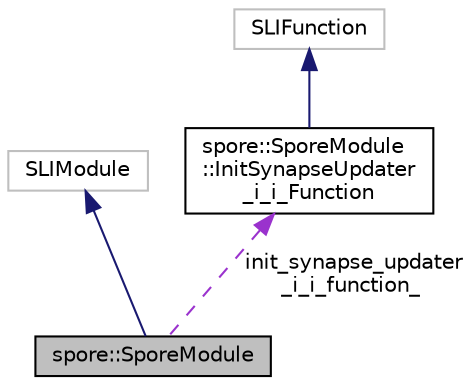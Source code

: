 digraph "spore::SporeModule"
{
  edge [fontname="Helvetica",fontsize="10",labelfontname="Helvetica",labelfontsize="10"];
  node [fontname="Helvetica",fontsize="10",shape=record];
  Node2 [label="spore::SporeModule",height=0.2,width=0.4,color="black", fillcolor="grey75", style="filled", fontcolor="black"];
  Node3 -> Node2 [dir="back",color="midnightblue",fontsize="10",style="solid",fontname="Helvetica"];
  Node3 [label="SLIModule",height=0.2,width=0.4,color="grey75", fillcolor="white", style="filled"];
  Node4 -> Node2 [dir="back",color="darkorchid3",fontsize="10",style="dashed",label=" init_synapse_updater\l_i_i_function_" ,fontname="Helvetica"];
  Node4 [label="spore::SporeModule\l::InitSynapseUpdater\l_i_i_Function",height=0.2,width=0.4,color="black", fillcolor="white", style="filled",URL="$classspore_1_1SporeModule_1_1InitSynapseUpdater__i__i__Function.html",tooltip="InitSynapseUpdater SLI function. "];
  Node5 -> Node4 [dir="back",color="midnightblue",fontsize="10",style="solid",fontname="Helvetica"];
  Node5 [label="SLIFunction",height=0.2,width=0.4,color="grey75", fillcolor="white", style="filled"];
}
